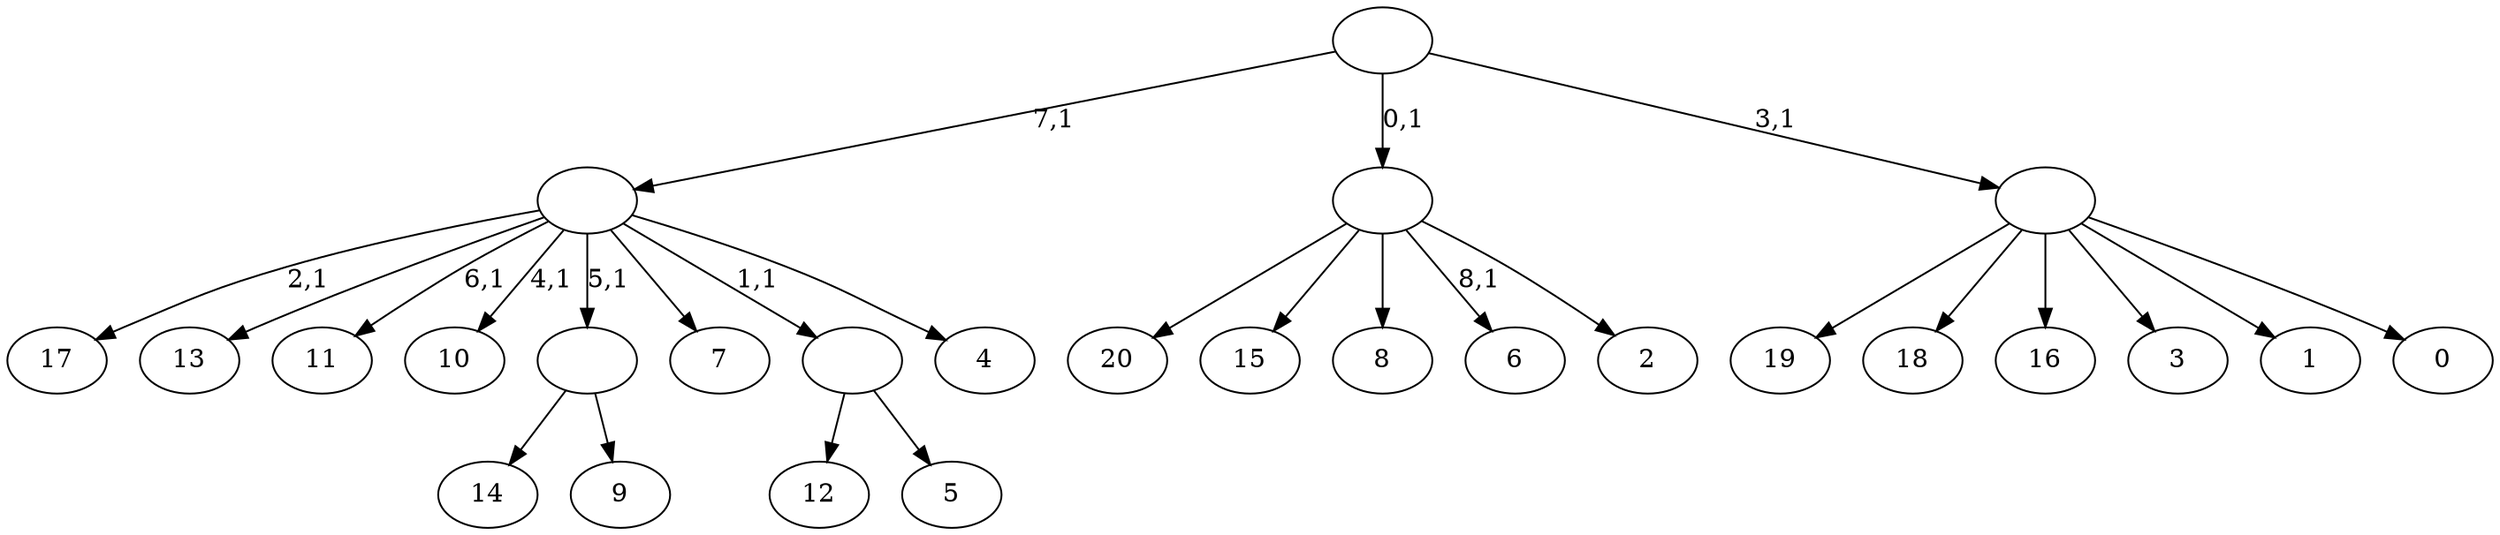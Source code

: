 digraph T {
	30 [label="20"]
	29 [label="19"]
	28 [label="18"]
	27 [label="17"]
	25 [label="16"]
	24 [label="15"]
	23 [label="14"]
	22 [label="13"]
	21 [label="12"]
	20 [label="11"]
	18 [label="10"]
	16 [label="9"]
	15 [label=""]
	14 [label="8"]
	13 [label="7"]
	12 [label="6"]
	10 [label="5"]
	9 [label=""]
	8 [label="4"]
	7 [label=""]
	6 [label="3"]
	5 [label="2"]
	4 [label=""]
	3 [label="1"]
	2 [label="0"]
	1 [label=""]
	0 [label=""]
	15 -> 23 [label=""]
	15 -> 16 [label=""]
	9 -> 21 [label=""]
	9 -> 10 [label=""]
	7 -> 18 [label="4,1"]
	7 -> 20 [label="6,1"]
	7 -> 27 [label="2,1"]
	7 -> 22 [label=""]
	7 -> 15 [label="5,1"]
	7 -> 13 [label=""]
	7 -> 9 [label="1,1"]
	7 -> 8 [label=""]
	4 -> 12 [label="8,1"]
	4 -> 30 [label=""]
	4 -> 24 [label=""]
	4 -> 14 [label=""]
	4 -> 5 [label=""]
	1 -> 29 [label=""]
	1 -> 28 [label=""]
	1 -> 25 [label=""]
	1 -> 6 [label=""]
	1 -> 3 [label=""]
	1 -> 2 [label=""]
	0 -> 7 [label="7,1"]
	0 -> 4 [label="0,1"]
	0 -> 1 [label="3,1"]
}
